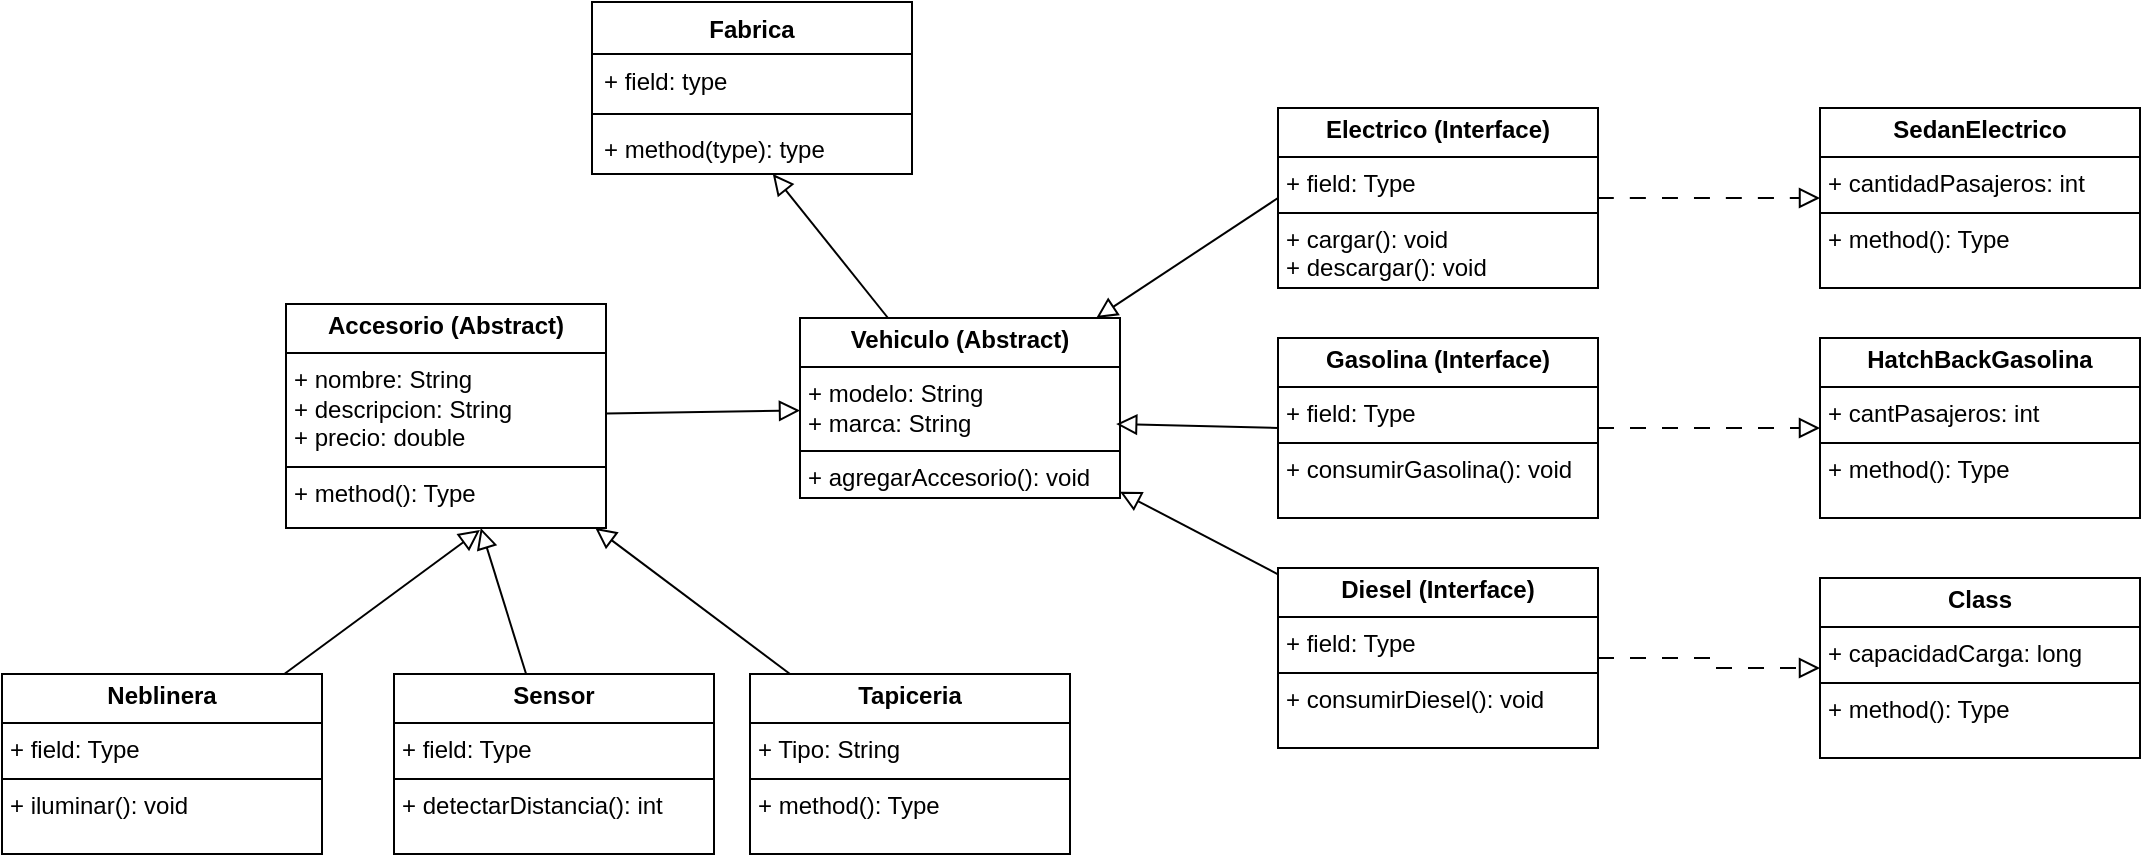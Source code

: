 <mxfile version="24.7.4">
  <diagram name="Página-1" id="GFQWVyfjw6wAiPOebULH">
    <mxGraphModel grid="0" page="0" gridSize="10" guides="1" tooltips="1" connect="1" arrows="1" fold="1" pageScale="1" pageWidth="827" pageHeight="1169" math="0" shadow="0">
      <root>
        <mxCell id="0" />
        <mxCell id="1" parent="0" />
        <mxCell id="D3cJpMtDiG0-v1c3a6vp-4" value="Fabrica" style="swimlane;fontStyle=1;align=center;verticalAlign=top;childLayout=stackLayout;horizontal=1;startSize=26;horizontalStack=0;resizeParent=1;resizeParentMax=0;resizeLast=0;collapsible=1;marginBottom=0;whiteSpace=wrap;html=1;" vertex="1" parent="1">
          <mxGeometry x="5" y="-123" width="160" height="86" as="geometry" />
        </mxCell>
        <mxCell id="D3cJpMtDiG0-v1c3a6vp-5" value="+ field: type" style="text;strokeColor=none;fillColor=none;align=left;verticalAlign=top;spacingLeft=4;spacingRight=4;overflow=hidden;rotatable=0;points=[[0,0.5],[1,0.5]];portConstraint=eastwest;whiteSpace=wrap;html=1;" vertex="1" parent="D3cJpMtDiG0-v1c3a6vp-4">
          <mxGeometry y="26" width="160" height="26" as="geometry" />
        </mxCell>
        <mxCell id="D3cJpMtDiG0-v1c3a6vp-6" value="" style="line;strokeWidth=1;fillColor=none;align=left;verticalAlign=middle;spacingTop=-1;spacingLeft=3;spacingRight=3;rotatable=0;labelPosition=right;points=[];portConstraint=eastwest;strokeColor=inherit;" vertex="1" parent="D3cJpMtDiG0-v1c3a6vp-4">
          <mxGeometry y="52" width="160" height="8" as="geometry" />
        </mxCell>
        <mxCell id="D3cJpMtDiG0-v1c3a6vp-7" value="+ method(type): type" style="text;strokeColor=none;fillColor=none;align=left;verticalAlign=top;spacingLeft=4;spacingRight=4;overflow=hidden;rotatable=0;points=[[0,0.5],[1,0.5]];portConstraint=eastwest;whiteSpace=wrap;html=1;" vertex="1" parent="D3cJpMtDiG0-v1c3a6vp-4">
          <mxGeometry y="60" width="160" height="26" as="geometry" />
        </mxCell>
        <mxCell id="D3cJpMtDiG0-v1c3a6vp-18" value="" style="edgeStyle=none;curved=1;rounded=0;orthogonalLoop=1;jettySize=auto;html=1;fontSize=12;startSize=8;endSize=8;endArrow=block;endFill=0;" edge="1" parent="1" source="D3cJpMtDiG0-v1c3a6vp-12" target="D3cJpMtDiG0-v1c3a6vp-7">
          <mxGeometry relative="1" as="geometry" />
        </mxCell>
        <mxCell id="D3cJpMtDiG0-v1c3a6vp-12" value="&lt;p style=&quot;margin:0px;margin-top:4px;text-align:center;&quot;&gt;&lt;b&gt;Vehiculo (Abstract)&lt;/b&gt;&lt;/p&gt;&lt;hr size=&quot;1&quot; style=&quot;border-style:solid;&quot;&gt;&lt;p style=&quot;margin:0px;margin-left:4px;&quot;&gt;+ modelo: String&lt;/p&gt;&lt;p style=&quot;margin:0px;margin-left:4px;&quot;&gt;+ marca: String&lt;/p&gt;&lt;hr size=&quot;1&quot; style=&quot;border-style:solid;&quot;&gt;&lt;p style=&quot;margin:0px;margin-left:4px;&quot;&gt;+ agregarAccesorio(): void&lt;/p&gt;" style="verticalAlign=top;align=left;overflow=fill;html=1;whiteSpace=wrap;" vertex="1" parent="1">
          <mxGeometry x="109" y="35" width="160" height="90" as="geometry" />
        </mxCell>
        <mxCell id="D3cJpMtDiG0-v1c3a6vp-17" value="" style="edgeStyle=none;curved=1;rounded=0;orthogonalLoop=1;jettySize=auto;html=1;fontSize=12;startSize=8;endSize=8;endArrow=block;endFill=0;" edge="1" parent="1" source="D3cJpMtDiG0-v1c3a6vp-13" target="D3cJpMtDiG0-v1c3a6vp-12">
          <mxGeometry relative="1" as="geometry" />
        </mxCell>
        <mxCell id="D3cJpMtDiG0-v1c3a6vp-13" value="&lt;p style=&quot;margin:0px;margin-top:4px;text-align:center;&quot;&gt;&lt;b&gt;Accesorio (Abstract)&lt;/b&gt;&lt;/p&gt;&lt;hr size=&quot;1&quot; style=&quot;border-style:solid;&quot;&gt;&lt;p style=&quot;margin:0px;margin-left:4px;&quot;&gt;+ nombre: String&lt;/p&gt;&lt;p style=&quot;margin:0px;margin-left:4px;&quot;&gt;+ descripcion: String&lt;/p&gt;&lt;p style=&quot;margin:0px;margin-left:4px;&quot;&gt;+ precio: double&lt;/p&gt;&lt;hr size=&quot;1&quot; style=&quot;border-style:solid;&quot;&gt;&lt;p style=&quot;margin:0px;margin-left:4px;&quot;&gt;+ method(): Type&lt;/p&gt;" style="verticalAlign=top;align=left;overflow=fill;html=1;whiteSpace=wrap;" vertex="1" parent="1">
          <mxGeometry x="-148" y="28" width="160" height="112" as="geometry" />
        </mxCell>
        <mxCell id="D3cJpMtDiG0-v1c3a6vp-22" style="edgeStyle=none;curved=1;rounded=0;orthogonalLoop=1;jettySize=auto;html=1;fontSize=12;startSize=8;endSize=8;endArrow=block;endFill=0;" edge="1" parent="1" source="D3cJpMtDiG0-v1c3a6vp-14" target="D3cJpMtDiG0-v1c3a6vp-12">
          <mxGeometry relative="1" as="geometry" />
        </mxCell>
        <mxCell id="D3cJpMtDiG0-v1c3a6vp-39" value="" style="edgeStyle=orthogonalEdgeStyle;rounded=0;orthogonalLoop=1;jettySize=auto;html=1;fontSize=12;startSize=8;endSize=8;dashed=1;dashPattern=8 8;endArrow=block;endFill=0;" edge="1" parent="1" source="D3cJpMtDiG0-v1c3a6vp-14" target="D3cJpMtDiG0-v1c3a6vp-36">
          <mxGeometry relative="1" as="geometry" />
        </mxCell>
        <mxCell id="D3cJpMtDiG0-v1c3a6vp-14" value="&lt;p style=&quot;margin:0px;margin-top:4px;text-align:center;&quot;&gt;&lt;b&gt;Diesel (Interface)&lt;/b&gt;&lt;/p&gt;&lt;hr size=&quot;1&quot; style=&quot;border-style:solid;&quot;&gt;&lt;p style=&quot;margin:0px;margin-left:4px;&quot;&gt;+ field: Type&lt;/p&gt;&lt;hr size=&quot;1&quot; style=&quot;border-style:solid;&quot;&gt;&lt;p style=&quot;margin:0px;margin-left:4px;&quot;&gt;+ consumirDiesel(): void&lt;/p&gt;" style="verticalAlign=top;align=left;overflow=fill;html=1;whiteSpace=wrap;" vertex="1" parent="1">
          <mxGeometry x="348" y="160" width="160" height="90" as="geometry" />
        </mxCell>
        <mxCell id="D3cJpMtDiG0-v1c3a6vp-38" value="" style="edgeStyle=orthogonalEdgeStyle;rounded=0;orthogonalLoop=1;jettySize=auto;html=1;fontSize=12;startSize=8;endSize=8;dashed=1;dashPattern=8 8;endArrow=block;endFill=0;" edge="1" parent="1" source="D3cJpMtDiG0-v1c3a6vp-15" target="D3cJpMtDiG0-v1c3a6vp-34">
          <mxGeometry relative="1" as="geometry" />
        </mxCell>
        <mxCell id="D3cJpMtDiG0-v1c3a6vp-15" value="&lt;p style=&quot;margin:0px;margin-top:4px;text-align:center;&quot;&gt;&lt;b&gt;Gasolina (Interface)&lt;/b&gt;&lt;/p&gt;&lt;hr size=&quot;1&quot; style=&quot;border-style:solid;&quot;&gt;&lt;p style=&quot;margin:0px;margin-left:4px;&quot;&gt;+ field: Type&lt;/p&gt;&lt;hr size=&quot;1&quot; style=&quot;border-style:solid;&quot;&gt;&lt;p style=&quot;margin:0px;margin-left:4px;&quot;&gt;+ consumirGasolina(): void&lt;/p&gt;" style="verticalAlign=top;align=left;overflow=fill;html=1;whiteSpace=wrap;" vertex="1" parent="1">
          <mxGeometry x="348" y="45" width="160" height="90" as="geometry" />
        </mxCell>
        <mxCell id="D3cJpMtDiG0-v1c3a6vp-20" style="edgeStyle=none;curved=1;rounded=0;orthogonalLoop=1;jettySize=auto;html=1;exitX=0;exitY=0.5;exitDx=0;exitDy=0;fontSize=12;startSize=8;endSize=8;endArrow=block;endFill=0;" edge="1" parent="1" source="D3cJpMtDiG0-v1c3a6vp-16" target="D3cJpMtDiG0-v1c3a6vp-12">
          <mxGeometry relative="1" as="geometry" />
        </mxCell>
        <mxCell id="D3cJpMtDiG0-v1c3a6vp-37" value="" style="edgeStyle=none;curved=1;rounded=0;orthogonalLoop=1;jettySize=auto;html=1;fontSize=12;startSize=8;endSize=8;dashed=1;dashPattern=8 8;endArrow=block;endFill=0;" edge="1" parent="1" source="D3cJpMtDiG0-v1c3a6vp-16" target="D3cJpMtDiG0-v1c3a6vp-35">
          <mxGeometry relative="1" as="geometry" />
        </mxCell>
        <mxCell id="D3cJpMtDiG0-v1c3a6vp-16" value="&lt;p style=&quot;margin:0px;margin-top:4px;text-align:center;&quot;&gt;&lt;b&gt;Electrico (Interface)&lt;/b&gt;&lt;/p&gt;&lt;hr size=&quot;1&quot; style=&quot;border-style:solid;&quot;&gt;&lt;p style=&quot;margin:0px;margin-left:4px;&quot;&gt;+ field: Type&lt;/p&gt;&lt;hr size=&quot;1&quot; style=&quot;border-style:solid;&quot;&gt;&lt;p style=&quot;margin:0px;margin-left:4px;&quot;&gt;+ cargar(): void&lt;/p&gt;&lt;p style=&quot;margin:0px;margin-left:4px;&quot;&gt;+ descargar(): void&lt;/p&gt;" style="verticalAlign=top;align=left;overflow=fill;html=1;whiteSpace=wrap;" vertex="1" parent="1">
          <mxGeometry x="348" y="-70" width="160" height="90" as="geometry" />
        </mxCell>
        <mxCell id="D3cJpMtDiG0-v1c3a6vp-21" style="edgeStyle=none;curved=1;rounded=0;orthogonalLoop=1;jettySize=auto;html=1;exitX=0;exitY=0.5;exitDx=0;exitDy=0;entryX=0.988;entryY=0.589;entryDx=0;entryDy=0;entryPerimeter=0;fontSize=12;startSize=8;endSize=8;endArrow=block;endFill=0;" edge="1" parent="1" source="D3cJpMtDiG0-v1c3a6vp-15" target="D3cJpMtDiG0-v1c3a6vp-12">
          <mxGeometry relative="1" as="geometry" />
        </mxCell>
        <mxCell id="D3cJpMtDiG0-v1c3a6vp-23" value="&lt;p style=&quot;margin:0px;margin-top:4px;text-align:center;&quot;&gt;&lt;b&gt;Neblinera&lt;/b&gt;&lt;/p&gt;&lt;hr size=&quot;1&quot; style=&quot;border-style:solid;&quot;&gt;&lt;p style=&quot;margin:0px;margin-left:4px;&quot;&gt;+ field: Type&lt;/p&gt;&lt;hr size=&quot;1&quot; style=&quot;border-style:solid;&quot;&gt;&lt;p style=&quot;margin:0px;margin-left:4px;&quot;&gt;+ iluminar(): void&lt;/p&gt;" style="verticalAlign=top;align=left;overflow=fill;html=1;whiteSpace=wrap;" vertex="1" parent="1">
          <mxGeometry x="-290" y="213" width="160" height="90" as="geometry" />
        </mxCell>
        <mxCell id="D3cJpMtDiG0-v1c3a6vp-32" style="edgeStyle=none;curved=1;rounded=0;orthogonalLoop=1;jettySize=auto;html=1;fontSize=12;startSize=8;endSize=8;endArrow=block;endFill=0;" edge="1" parent="1" source="D3cJpMtDiG0-v1c3a6vp-24" target="D3cJpMtDiG0-v1c3a6vp-13">
          <mxGeometry relative="1" as="geometry" />
        </mxCell>
        <mxCell id="D3cJpMtDiG0-v1c3a6vp-24" value="&lt;p style=&quot;margin:0px;margin-top:4px;text-align:center;&quot;&gt;&lt;b&gt;Sensor&lt;/b&gt;&lt;/p&gt;&lt;hr size=&quot;1&quot; style=&quot;border-style:solid;&quot;&gt;&lt;p style=&quot;margin:0px;margin-left:4px;&quot;&gt;+ field: Type&lt;/p&gt;&lt;hr size=&quot;1&quot; style=&quot;border-style:solid;&quot;&gt;&lt;p style=&quot;margin:0px;margin-left:4px;&quot;&gt;+ detectarDistancia(): int&lt;/p&gt;" style="verticalAlign=top;align=left;overflow=fill;html=1;whiteSpace=wrap;" vertex="1" parent="1">
          <mxGeometry x="-94" y="213" width="160" height="90" as="geometry" />
        </mxCell>
        <mxCell id="D3cJpMtDiG0-v1c3a6vp-33" style="edgeStyle=none;curved=1;rounded=0;orthogonalLoop=1;jettySize=auto;html=1;fontSize=12;startSize=8;endSize=8;endArrow=block;endFill=0;" edge="1" parent="1" source="D3cJpMtDiG0-v1c3a6vp-25" target="D3cJpMtDiG0-v1c3a6vp-13">
          <mxGeometry relative="1" as="geometry" />
        </mxCell>
        <mxCell id="D3cJpMtDiG0-v1c3a6vp-25" value="&lt;p style=&quot;margin:0px;margin-top:4px;text-align:center;&quot;&gt;&lt;b&gt;Tapiceria&lt;/b&gt;&lt;/p&gt;&lt;hr size=&quot;1&quot; style=&quot;border-style:solid;&quot;&gt;&lt;p style=&quot;margin:0px;margin-left:4px;&quot;&gt;+ Tipo: String&lt;/p&gt;&lt;hr size=&quot;1&quot; style=&quot;border-style:solid;&quot;&gt;&lt;p style=&quot;margin:0px;margin-left:4px;&quot;&gt;+ method(): Type&lt;/p&gt;" style="verticalAlign=top;align=left;overflow=fill;html=1;whiteSpace=wrap;" vertex="1" parent="1">
          <mxGeometry x="84" y="213" width="160" height="90" as="geometry" />
        </mxCell>
        <mxCell id="D3cJpMtDiG0-v1c3a6vp-30" style="edgeStyle=none;curved=1;rounded=0;orthogonalLoop=1;jettySize=auto;html=1;entryX=0.606;entryY=1.009;entryDx=0;entryDy=0;entryPerimeter=0;fontSize=12;startSize=8;endSize=8;endArrow=block;endFill=0;" edge="1" parent="1" source="D3cJpMtDiG0-v1c3a6vp-23" target="D3cJpMtDiG0-v1c3a6vp-13">
          <mxGeometry relative="1" as="geometry" />
        </mxCell>
        <mxCell id="D3cJpMtDiG0-v1c3a6vp-34" value="&lt;p style=&quot;margin:0px;margin-top:4px;text-align:center;&quot;&gt;&lt;b&gt;HatchBackGasolina&lt;/b&gt;&lt;/p&gt;&lt;hr size=&quot;1&quot; style=&quot;border-style:solid;&quot;&gt;&lt;p style=&quot;margin:0px;margin-left:4px;&quot;&gt;+ cantPasajeros: int&lt;/p&gt;&lt;hr size=&quot;1&quot; style=&quot;border-style:solid;&quot;&gt;&lt;p style=&quot;margin:0px;margin-left:4px;&quot;&gt;+ method(): Type&lt;/p&gt;" style="verticalAlign=top;align=left;overflow=fill;html=1;whiteSpace=wrap;" vertex="1" parent="1">
          <mxGeometry x="619" y="45" width="160" height="90" as="geometry" />
        </mxCell>
        <mxCell id="D3cJpMtDiG0-v1c3a6vp-35" value="&lt;p style=&quot;margin:0px;margin-top:4px;text-align:center;&quot;&gt;&lt;b&gt;SedanElectrico&lt;/b&gt;&lt;/p&gt;&lt;hr size=&quot;1&quot; style=&quot;border-style:solid;&quot;&gt;&lt;p style=&quot;margin:0px;margin-left:4px;&quot;&gt;+ cantidadPasajeros: int&lt;/p&gt;&lt;hr size=&quot;1&quot; style=&quot;border-style:solid;&quot;&gt;&lt;p style=&quot;margin:0px;margin-left:4px;&quot;&gt;+ method(): Type&lt;/p&gt;" style="verticalAlign=top;align=left;overflow=fill;html=1;whiteSpace=wrap;" vertex="1" parent="1">
          <mxGeometry x="619" y="-70" width="160" height="90" as="geometry" />
        </mxCell>
        <mxCell id="D3cJpMtDiG0-v1c3a6vp-36" value="&lt;p style=&quot;margin:0px;margin-top:4px;text-align:center;&quot;&gt;&lt;b&gt;Class&lt;/b&gt;&lt;/p&gt;&lt;hr size=&quot;1&quot; style=&quot;border-style:solid;&quot;&gt;&lt;p style=&quot;margin:0px;margin-left:4px;&quot;&gt;+ capacidadCarga: long&lt;/p&gt;&lt;hr size=&quot;1&quot; style=&quot;border-style:solid;&quot;&gt;&lt;p style=&quot;margin:0px;margin-left:4px;&quot;&gt;+ method(): Type&lt;/p&gt;" style="verticalAlign=top;align=left;overflow=fill;html=1;whiteSpace=wrap;" vertex="1" parent="1">
          <mxGeometry x="619" y="165" width="160" height="90" as="geometry" />
        </mxCell>
      </root>
    </mxGraphModel>
  </diagram>
</mxfile>
